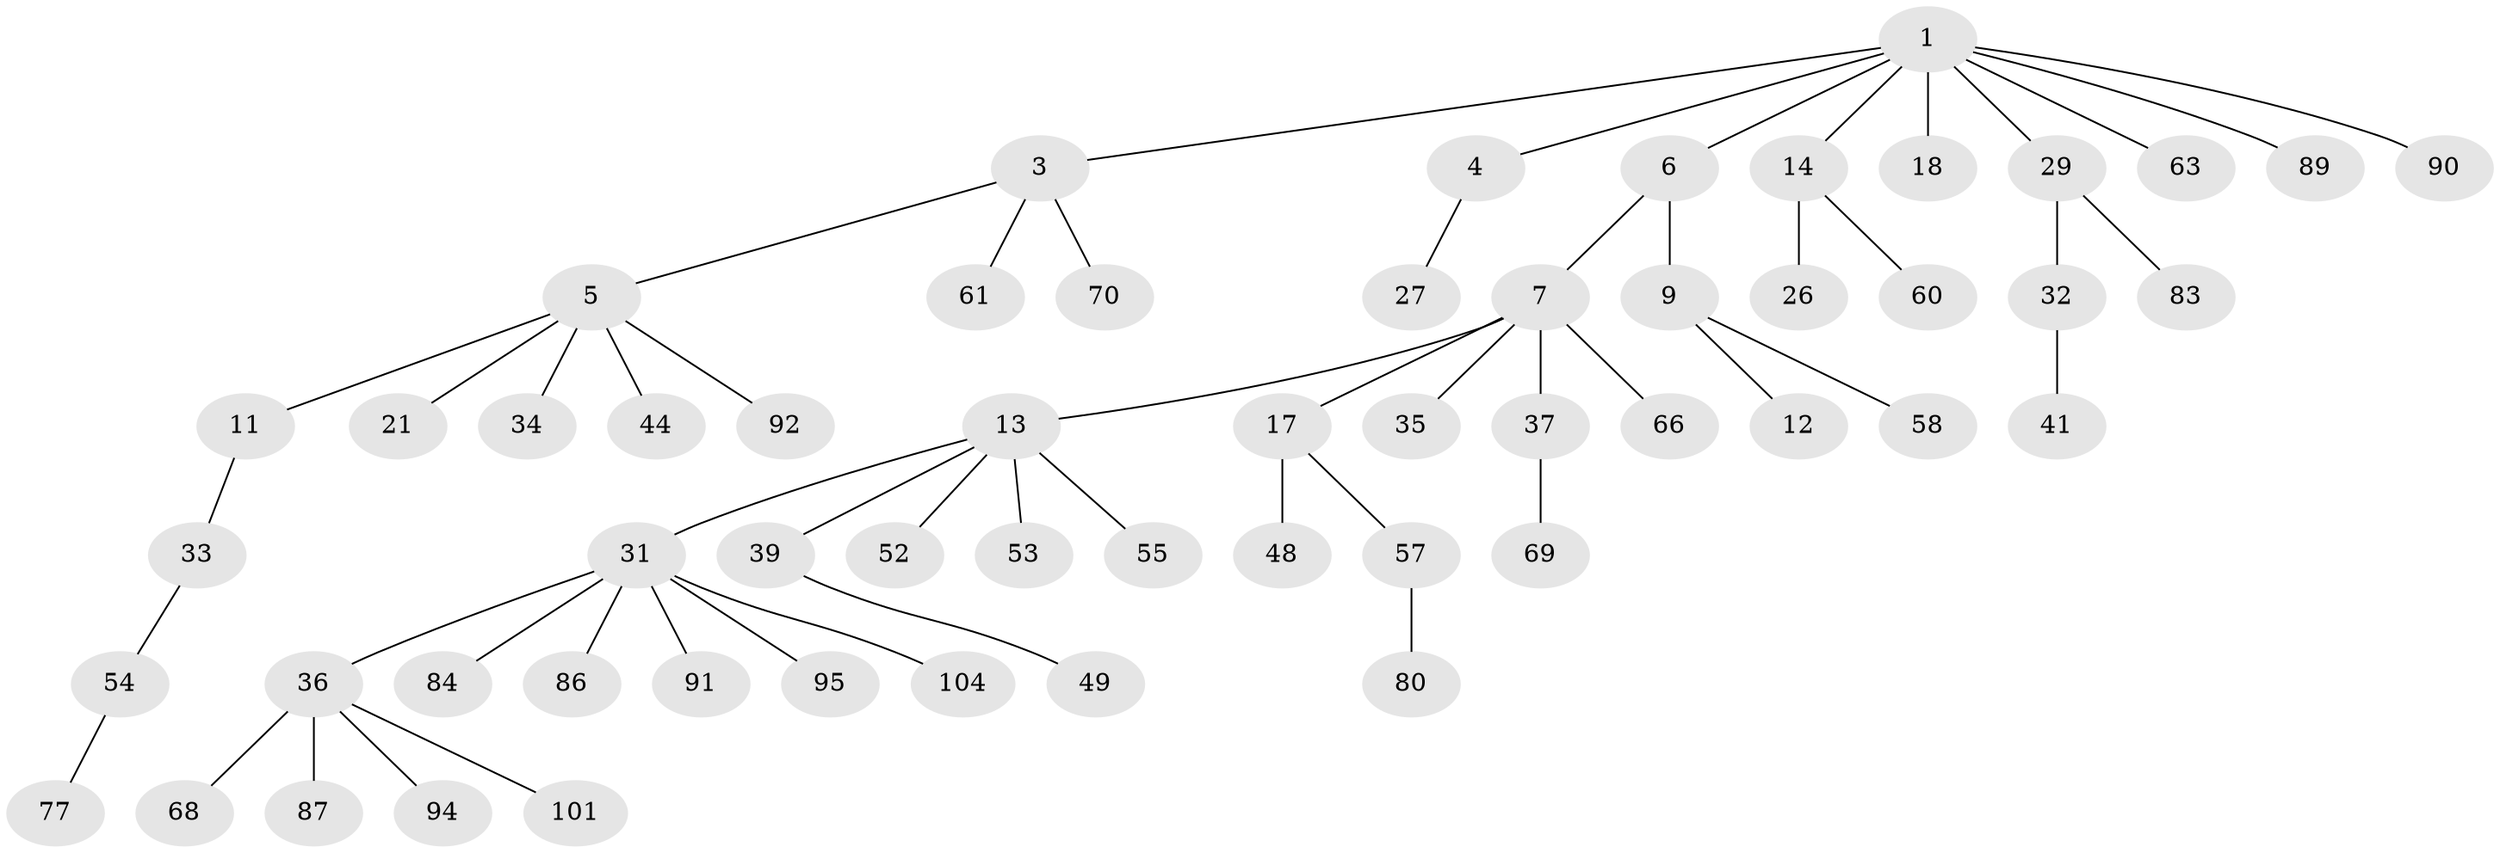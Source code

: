 // original degree distribution, {4: 0.07142857142857142, 6: 0.026785714285714284, 3: 0.125, 5: 0.044642857142857144, 2: 0.20535714285714285, 1: 0.5267857142857143}
// Generated by graph-tools (version 1.1) at 2025/15/03/09/25 04:15:36]
// undirected, 56 vertices, 55 edges
graph export_dot {
graph [start="1"]
  node [color=gray90,style=filled];
  1 [super="+2+8"];
  3 [super="+74+112"];
  4 [super="+79"];
  5 [super="+10"];
  6;
  7 [super="+20"];
  9;
  11 [super="+64+45+15+22"];
  12 [super="+65+110"];
  13 [super="+99+25+16"];
  14 [super="+19+85"];
  17 [super="+40+28"];
  18 [super="+51+109+43"];
  21;
  26;
  27;
  29;
  31 [super="+46"];
  32;
  33 [super="+96"];
  34 [super="+50+82"];
  35;
  36 [super="+38+108+67"];
  37 [super="+56"];
  39;
  41 [super="+76+81"];
  44 [super="+88"];
  48;
  49;
  52;
  53;
  54 [super="+73+75"];
  55 [super="+106"];
  57 [super="+71"];
  58;
  60;
  61;
  63;
  66;
  68;
  69;
  70;
  77;
  80;
  83;
  84;
  86;
  87;
  89;
  90 [super="+93"];
  91;
  92;
  94 [super="+107"];
  95;
  101;
  104;
  1 -- 14;
  1 -- 29;
  1 -- 18;
  1 -- 3;
  1 -- 4;
  1 -- 6;
  1 -- 89;
  1 -- 90;
  1 -- 63;
  3 -- 5;
  3 -- 61;
  3 -- 70;
  4 -- 27;
  5 -- 11;
  5 -- 21;
  5 -- 44;
  5 -- 34;
  5 -- 92;
  6 -- 7;
  6 -- 9;
  7 -- 13;
  7 -- 17;
  7 -- 35;
  7 -- 37;
  7 -- 66;
  9 -- 12;
  9 -- 58;
  11 -- 33;
  13 -- 39;
  13 -- 55;
  13 -- 53;
  13 -- 52;
  13 -- 31;
  14 -- 26;
  14 -- 60;
  17 -- 48;
  17 -- 57;
  29 -- 32;
  29 -- 83;
  31 -- 36;
  31 -- 86;
  31 -- 95;
  31 -- 104;
  31 -- 91;
  31 -- 84;
  32 -- 41;
  33 -- 54;
  36 -- 101;
  36 -- 68;
  36 -- 94;
  36 -- 87;
  37 -- 69;
  39 -- 49;
  54 -- 77;
  57 -- 80;
}
